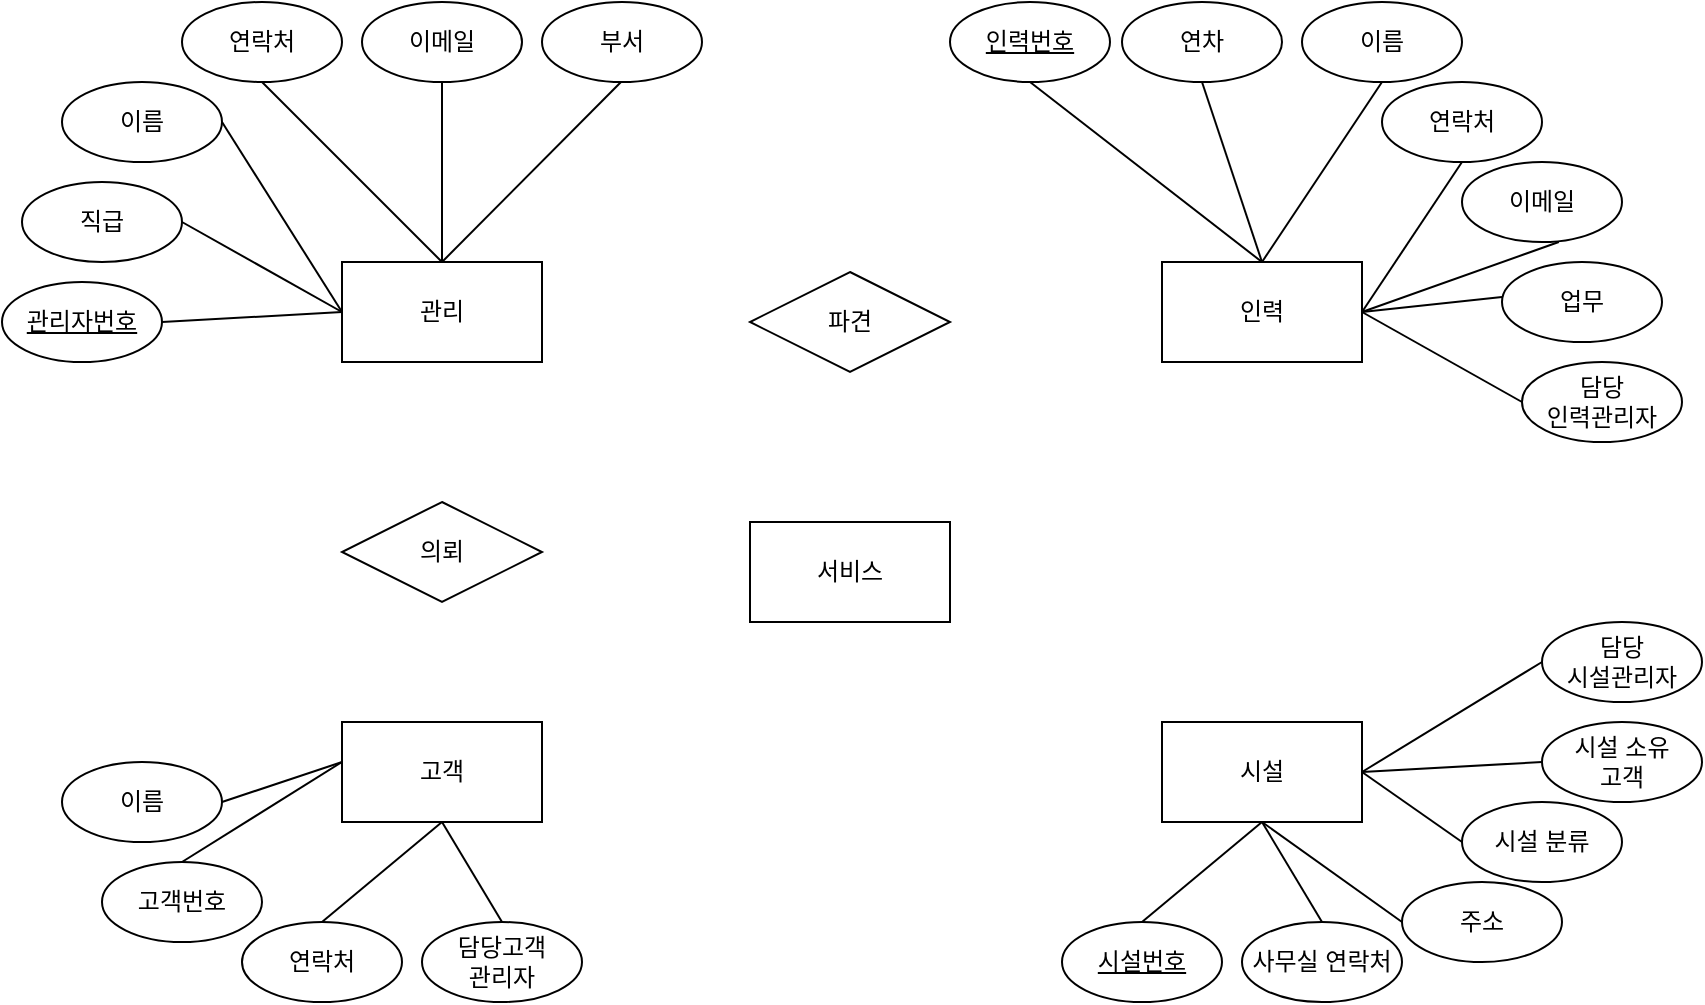 <mxfile version="13.7.7" type="github">
  <diagram id="VaJ7-ko4y-uZnoXssvZx" name="Page-1">
    <mxGraphModel dx="1038" dy="580" grid="1" gridSize="10" guides="1" tooltips="1" connect="1" arrows="1" fold="1" page="1" pageScale="1" pageWidth="1169" pageHeight="1654" math="0" shadow="0">
      <root>
        <mxCell id="0" />
        <mxCell id="1" parent="0" />
        <mxCell id="TSpwij709v6648APm9oL-2" value="관리" style="rounded=0;whiteSpace=wrap;html=1;" vertex="1" parent="1">
          <mxGeometry x="180" y="150" width="100" height="50" as="geometry" />
        </mxCell>
        <mxCell id="TSpwij709v6648APm9oL-3" value="인력" style="rounded=0;whiteSpace=wrap;html=1;" vertex="1" parent="1">
          <mxGeometry x="590" y="150" width="100" height="50" as="geometry" />
        </mxCell>
        <mxCell id="TSpwij709v6648APm9oL-4" value="고객" style="rounded=0;whiteSpace=wrap;html=1;" vertex="1" parent="1">
          <mxGeometry x="180" y="380" width="100" height="50" as="geometry" />
        </mxCell>
        <mxCell id="TSpwij709v6648APm9oL-5" value="시설" style="rounded=0;whiteSpace=wrap;html=1;" vertex="1" parent="1">
          <mxGeometry x="590" y="380" width="100" height="50" as="geometry" />
        </mxCell>
        <mxCell id="TSpwij709v6648APm9oL-6" value="파견" style="rhombus;whiteSpace=wrap;html=1;" vertex="1" parent="1">
          <mxGeometry x="384" y="155" width="100" height="50" as="geometry" />
        </mxCell>
        <mxCell id="TSpwij709v6648APm9oL-7" value="서비스" style="rounded=0;whiteSpace=wrap;html=1;" vertex="1" parent="1">
          <mxGeometry x="384" y="280" width="100" height="50" as="geometry" />
        </mxCell>
        <mxCell id="TSpwij709v6648APm9oL-8" value="의뢰" style="rhombus;whiteSpace=wrap;html=1;" vertex="1" parent="1">
          <mxGeometry x="180" y="270" width="100" height="50" as="geometry" />
        </mxCell>
        <mxCell id="TSpwij709v6648APm9oL-10" value="&lt;u&gt;관리자번호&lt;/u&gt;" style="ellipse;whiteSpace=wrap;html=1;" vertex="1" parent="1">
          <mxGeometry x="10" y="160" width="80" height="40" as="geometry" />
        </mxCell>
        <mxCell id="TSpwij709v6648APm9oL-14" value="이름" style="ellipse;whiteSpace=wrap;html=1;" vertex="1" parent="1">
          <mxGeometry x="40" y="60" width="80" height="40" as="geometry" />
        </mxCell>
        <mxCell id="TSpwij709v6648APm9oL-15" value="직급" style="ellipse;whiteSpace=wrap;html=1;" vertex="1" parent="1">
          <mxGeometry x="20" y="110" width="80" height="40" as="geometry" />
        </mxCell>
        <mxCell id="TSpwij709v6648APm9oL-16" value="연락처" style="ellipse;whiteSpace=wrap;html=1;" vertex="1" parent="1">
          <mxGeometry x="100" y="20" width="80" height="40" as="geometry" />
        </mxCell>
        <mxCell id="TSpwij709v6648APm9oL-17" value="이메일" style="ellipse;whiteSpace=wrap;html=1;" vertex="1" parent="1">
          <mxGeometry x="190" y="20" width="80" height="40" as="geometry" />
        </mxCell>
        <mxCell id="TSpwij709v6648APm9oL-20" value="부서" style="ellipse;whiteSpace=wrap;html=1;" vertex="1" parent="1">
          <mxGeometry x="280" y="20" width="80" height="40" as="geometry" />
        </mxCell>
        <mxCell id="TSpwij709v6648APm9oL-23" value="" style="endArrow=none;html=1;entryX=0;entryY=0.5;entryDx=0;entryDy=0;exitX=1;exitY=0.5;exitDx=0;exitDy=0;" edge="1" parent="1" source="TSpwij709v6648APm9oL-10" target="TSpwij709v6648APm9oL-2">
          <mxGeometry width="50" height="50" relative="1" as="geometry">
            <mxPoint x="340" y="280" as="sourcePoint" />
            <mxPoint x="390" y="230" as="targetPoint" />
          </mxGeometry>
        </mxCell>
        <mxCell id="TSpwij709v6648APm9oL-24" value="" style="endArrow=none;html=1;entryX=0;entryY=0.5;entryDx=0;entryDy=0;exitX=1;exitY=0.5;exitDx=0;exitDy=0;" edge="1" parent="1" source="TSpwij709v6648APm9oL-15" target="TSpwij709v6648APm9oL-2">
          <mxGeometry width="50" height="50" relative="1" as="geometry">
            <mxPoint x="110" y="125" as="sourcePoint" />
            <mxPoint x="200" y="120" as="targetPoint" />
          </mxGeometry>
        </mxCell>
        <mxCell id="TSpwij709v6648APm9oL-25" value="" style="endArrow=none;html=1;entryX=0;entryY=0.5;entryDx=0;entryDy=0;exitX=1;exitY=0.5;exitDx=0;exitDy=0;" edge="1" parent="1" target="TSpwij709v6648APm9oL-2">
          <mxGeometry width="50" height="50" relative="1" as="geometry">
            <mxPoint x="120" y="80" as="sourcePoint" />
            <mxPoint x="200" y="125" as="targetPoint" />
          </mxGeometry>
        </mxCell>
        <mxCell id="TSpwij709v6648APm9oL-26" value="" style="endArrow=none;html=1;entryX=0.5;entryY=0;entryDx=0;entryDy=0;exitX=1;exitY=0.5;exitDx=0;exitDy=0;" edge="1" parent="1" target="TSpwij709v6648APm9oL-2">
          <mxGeometry width="50" height="50" relative="1" as="geometry">
            <mxPoint x="140" y="60" as="sourcePoint" />
            <mxPoint x="200" y="155" as="targetPoint" />
          </mxGeometry>
        </mxCell>
        <mxCell id="TSpwij709v6648APm9oL-27" value="" style="endArrow=none;html=1;exitX=1;exitY=0.5;exitDx=0;exitDy=0;" edge="1" parent="1" target="TSpwij709v6648APm9oL-2">
          <mxGeometry width="50" height="50" relative="1" as="geometry">
            <mxPoint x="230" y="60" as="sourcePoint" />
            <mxPoint x="320" y="150" as="targetPoint" />
          </mxGeometry>
        </mxCell>
        <mxCell id="TSpwij709v6648APm9oL-28" value="" style="endArrow=none;html=1;exitX=1;exitY=0.5;exitDx=0;exitDy=0;entryX=0.5;entryY=0;entryDx=0;entryDy=0;" edge="1" parent="1" target="TSpwij709v6648APm9oL-2">
          <mxGeometry width="50" height="50" relative="1" as="geometry">
            <mxPoint x="319.5" y="60" as="sourcePoint" />
            <mxPoint x="319.5" y="150" as="targetPoint" />
          </mxGeometry>
        </mxCell>
        <mxCell id="TSpwij709v6648APm9oL-30" value="이름" style="ellipse;whiteSpace=wrap;html=1;" vertex="1" parent="1">
          <mxGeometry x="40" y="400" width="80" height="40" as="geometry" />
        </mxCell>
        <mxCell id="TSpwij709v6648APm9oL-31" value="고객번호" style="ellipse;whiteSpace=wrap;html=1;" vertex="1" parent="1">
          <mxGeometry x="60" y="450" width="80" height="40" as="geometry" />
        </mxCell>
        <mxCell id="TSpwij709v6648APm9oL-32" value="연락처" style="ellipse;whiteSpace=wrap;html=1;" vertex="1" parent="1">
          <mxGeometry x="130" y="480" width="80" height="40" as="geometry" />
        </mxCell>
        <mxCell id="TSpwij709v6648APm9oL-33" value="담당고객&lt;br&gt;관리자" style="ellipse;whiteSpace=wrap;html=1;" vertex="1" parent="1">
          <mxGeometry x="220" y="480" width="80" height="40" as="geometry" />
        </mxCell>
        <mxCell id="TSpwij709v6648APm9oL-35" value="" style="endArrow=none;html=1;entryX=0.5;entryY=1;entryDx=0;entryDy=0;" edge="1" parent="1" target="TSpwij709v6648APm9oL-4">
          <mxGeometry width="50" height="50" relative="1" as="geometry">
            <mxPoint x="170" y="480" as="sourcePoint" />
            <mxPoint x="220" y="430" as="targetPoint" />
          </mxGeometry>
        </mxCell>
        <mxCell id="TSpwij709v6648APm9oL-36" value="" style="endArrow=none;html=1;entryX=0.5;entryY=1;entryDx=0;entryDy=0;exitX=0.5;exitY=0;exitDx=0;exitDy=0;" edge="1" parent="1" source="TSpwij709v6648APm9oL-31">
          <mxGeometry width="50" height="50" relative="1" as="geometry">
            <mxPoint x="120" y="450" as="sourcePoint" />
            <mxPoint x="180" y="400" as="targetPoint" />
          </mxGeometry>
        </mxCell>
        <mxCell id="TSpwij709v6648APm9oL-37" value="" style="endArrow=none;html=1;exitX=1;exitY=0.5;exitDx=0;exitDy=0;" edge="1" parent="1" source="TSpwij709v6648APm9oL-30">
          <mxGeometry width="50" height="50" relative="1" as="geometry">
            <mxPoint x="110" y="400" as="sourcePoint" />
            <mxPoint x="180" y="400" as="targetPoint" />
          </mxGeometry>
        </mxCell>
        <mxCell id="TSpwij709v6648APm9oL-38" value="" style="endArrow=none;html=1;exitX=0.5;exitY=0;exitDx=0;exitDy=0;entryX=0.5;entryY=1;entryDx=0;entryDy=0;" edge="1" parent="1" source="TSpwij709v6648APm9oL-33" target="TSpwij709v6648APm9oL-4">
          <mxGeometry width="50" height="50" relative="1" as="geometry">
            <mxPoint x="430" y="320" as="sourcePoint" />
            <mxPoint x="480" y="270" as="targetPoint" />
          </mxGeometry>
        </mxCell>
        <mxCell id="TSpwij709v6648APm9oL-39" value="&lt;u&gt;인력번호&lt;/u&gt;" style="ellipse;whiteSpace=wrap;html=1;" vertex="1" parent="1">
          <mxGeometry x="484" y="20" width="80" height="40" as="geometry" />
        </mxCell>
        <mxCell id="TSpwij709v6648APm9oL-40" value="연차" style="ellipse;whiteSpace=wrap;html=1;" vertex="1" parent="1">
          <mxGeometry x="570" y="20" width="80" height="40" as="geometry" />
        </mxCell>
        <mxCell id="TSpwij709v6648APm9oL-41" value="이름" style="ellipse;whiteSpace=wrap;html=1;" vertex="1" parent="1">
          <mxGeometry x="660" y="20" width="80" height="40" as="geometry" />
        </mxCell>
        <mxCell id="TSpwij709v6648APm9oL-42" value="연락처" style="ellipse;whiteSpace=wrap;html=1;" vertex="1" parent="1">
          <mxGeometry x="700" y="60" width="80" height="40" as="geometry" />
        </mxCell>
        <mxCell id="TSpwij709v6648APm9oL-43" value="이메일" style="ellipse;whiteSpace=wrap;html=1;" vertex="1" parent="1">
          <mxGeometry x="740" y="100" width="80" height="40" as="geometry" />
        </mxCell>
        <mxCell id="TSpwij709v6648APm9oL-44" value="업무" style="ellipse;whiteSpace=wrap;html=1;" vertex="1" parent="1">
          <mxGeometry x="760" y="150" width="80" height="40" as="geometry" />
        </mxCell>
        <mxCell id="TSpwij709v6648APm9oL-45" value="담당&lt;br&gt;인력관리자" style="ellipse;whiteSpace=wrap;html=1;" vertex="1" parent="1">
          <mxGeometry x="770" y="200" width="80" height="40" as="geometry" />
        </mxCell>
        <mxCell id="TSpwij709v6648APm9oL-46" value="" style="endArrow=none;html=1;entryX=0.5;entryY=1;entryDx=0;entryDy=0;" edge="1" parent="1" target="TSpwij709v6648APm9oL-39">
          <mxGeometry width="50" height="50" relative="1" as="geometry">
            <mxPoint x="640" y="150" as="sourcePoint" />
            <mxPoint x="520" y="70" as="targetPoint" />
          </mxGeometry>
        </mxCell>
        <mxCell id="TSpwij709v6648APm9oL-47" value="" style="endArrow=none;html=1;entryX=0.5;entryY=1;entryDx=0;entryDy=0;" edge="1" parent="1">
          <mxGeometry width="50" height="50" relative="1" as="geometry">
            <mxPoint x="640" y="150" as="sourcePoint" />
            <mxPoint x="610" y="60" as="targetPoint" />
          </mxGeometry>
        </mxCell>
        <mxCell id="TSpwij709v6648APm9oL-48" value="" style="endArrow=none;html=1;entryX=0.5;entryY=1;entryDx=0;entryDy=0;exitX=0.5;exitY=0;exitDx=0;exitDy=0;" edge="1" parent="1" source="TSpwij709v6648APm9oL-3">
          <mxGeometry width="50" height="50" relative="1" as="geometry">
            <mxPoint x="730" y="150" as="sourcePoint" />
            <mxPoint x="700" y="60" as="targetPoint" />
          </mxGeometry>
        </mxCell>
        <mxCell id="TSpwij709v6648APm9oL-49" value="" style="endArrow=none;html=1;entryX=0.5;entryY=1;entryDx=0;entryDy=0;exitX=1;exitY=0.5;exitDx=0;exitDy=0;" edge="1" parent="1" source="TSpwij709v6648APm9oL-3">
          <mxGeometry width="50" height="50" relative="1" as="geometry">
            <mxPoint x="690" y="170" as="sourcePoint" />
            <mxPoint x="740" y="100" as="targetPoint" />
          </mxGeometry>
        </mxCell>
        <mxCell id="TSpwij709v6648APm9oL-50" value="" style="endArrow=none;html=1;exitX=1;exitY=0.5;exitDx=0;exitDy=0;entryX=0.605;entryY=1;entryDx=0;entryDy=0;entryPerimeter=0;" edge="1" parent="1" source="TSpwij709v6648APm9oL-3" target="TSpwij709v6648APm9oL-43">
          <mxGeometry width="50" height="50" relative="1" as="geometry">
            <mxPoint x="730" y="212.5" as="sourcePoint" />
            <mxPoint x="780" y="138" as="targetPoint" />
          </mxGeometry>
        </mxCell>
        <mxCell id="TSpwij709v6648APm9oL-51" value="" style="endArrow=none;html=1;entryX=0.5;entryY=1;entryDx=0;entryDy=0;exitX=1;exitY=0.5;exitDx=0;exitDy=0;" edge="1" parent="1" source="TSpwij709v6648APm9oL-3">
          <mxGeometry width="50" height="50" relative="1" as="geometry">
            <mxPoint x="670" y="205" as="sourcePoint" />
            <mxPoint x="760" y="167.5" as="targetPoint" />
          </mxGeometry>
        </mxCell>
        <mxCell id="TSpwij709v6648APm9oL-52" value="" style="endArrow=none;html=1;entryX=0;entryY=0.5;entryDx=0;entryDy=0;exitX=1;exitY=0.5;exitDx=0;exitDy=0;" edge="1" parent="1" source="TSpwij709v6648APm9oL-3" target="TSpwij709v6648APm9oL-45">
          <mxGeometry width="50" height="50" relative="1" as="geometry">
            <mxPoint x="430" y="310" as="sourcePoint" />
            <mxPoint x="480" y="260" as="targetPoint" />
          </mxGeometry>
        </mxCell>
        <mxCell id="TSpwij709v6648APm9oL-53" value="&lt;u&gt;시설번호&lt;/u&gt;" style="ellipse;whiteSpace=wrap;html=1;" vertex="1" parent="1">
          <mxGeometry x="540" y="480" width="80" height="40" as="geometry" />
        </mxCell>
        <mxCell id="TSpwij709v6648APm9oL-54" value="사무실 연락처" style="ellipse;whiteSpace=wrap;html=1;" vertex="1" parent="1">
          <mxGeometry x="630" y="480" width="80" height="40" as="geometry" />
        </mxCell>
        <mxCell id="TSpwij709v6648APm9oL-55" value="주소" style="ellipse;whiteSpace=wrap;html=1;" vertex="1" parent="1">
          <mxGeometry x="710" y="460" width="80" height="40" as="geometry" />
        </mxCell>
        <mxCell id="TSpwij709v6648APm9oL-56" value="시설 분류" style="ellipse;whiteSpace=wrap;html=1;" vertex="1" parent="1">
          <mxGeometry x="740" y="420" width="80" height="40" as="geometry" />
        </mxCell>
        <mxCell id="TSpwij709v6648APm9oL-57" value="시설 소유 &lt;br&gt;고객" style="ellipse;whiteSpace=wrap;html=1;" vertex="1" parent="1">
          <mxGeometry x="780" y="380" width="80" height="40" as="geometry" />
        </mxCell>
        <mxCell id="TSpwij709v6648APm9oL-58" value="담당&lt;br&gt;시설관리자" style="ellipse;whiteSpace=wrap;html=1;" vertex="1" parent="1">
          <mxGeometry x="780" y="330" width="80" height="40" as="geometry" />
        </mxCell>
        <mxCell id="TSpwij709v6648APm9oL-59" value="" style="endArrow=none;html=1;entryX=0.5;entryY=1;entryDx=0;entryDy=0;exitX=0.5;exitY=0;exitDx=0;exitDy=0;" edge="1" parent="1" source="TSpwij709v6648APm9oL-53" target="TSpwij709v6648APm9oL-5">
          <mxGeometry width="50" height="50" relative="1" as="geometry">
            <mxPoint x="430" y="320" as="sourcePoint" />
            <mxPoint x="480" y="270" as="targetPoint" />
          </mxGeometry>
        </mxCell>
        <mxCell id="TSpwij709v6648APm9oL-60" value="" style="endArrow=none;html=1;entryX=0;entryY=0.5;entryDx=0;entryDy=0;exitX=1;exitY=0.5;exitDx=0;exitDy=0;" edge="1" parent="1" source="TSpwij709v6648APm9oL-5" target="TSpwij709v6648APm9oL-58">
          <mxGeometry width="50" height="50" relative="1" as="geometry">
            <mxPoint x="690" y="410" as="sourcePoint" />
            <mxPoint x="750" y="360" as="targetPoint" />
          </mxGeometry>
        </mxCell>
        <mxCell id="TSpwij709v6648APm9oL-61" value="" style="endArrow=none;html=1;entryX=0.5;entryY=1;entryDx=0;entryDy=0;exitX=0.5;exitY=0;exitDx=0;exitDy=0;" edge="1" parent="1" source="TSpwij709v6648APm9oL-54" target="TSpwij709v6648APm9oL-5">
          <mxGeometry width="50" height="50" relative="1" as="geometry">
            <mxPoint x="430" y="320" as="sourcePoint" />
            <mxPoint x="480" y="270" as="targetPoint" />
          </mxGeometry>
        </mxCell>
        <mxCell id="TSpwij709v6648APm9oL-62" value="" style="endArrow=none;html=1;entryX=0;entryY=0.5;entryDx=0;entryDy=0;exitX=0.5;exitY=1;exitDx=0;exitDy=0;" edge="1" parent="1" source="TSpwij709v6648APm9oL-5" target="TSpwij709v6648APm9oL-55">
          <mxGeometry width="50" height="50" relative="1" as="geometry">
            <mxPoint x="760" y="570" as="sourcePoint" />
            <mxPoint x="730" y="520" as="targetPoint" />
          </mxGeometry>
        </mxCell>
        <mxCell id="TSpwij709v6648APm9oL-63" value="" style="endArrow=none;html=1;entryX=0;entryY=0.5;entryDx=0;entryDy=0;exitX=1;exitY=0.5;exitDx=0;exitDy=0;" edge="1" parent="1" source="TSpwij709v6648APm9oL-5" target="TSpwij709v6648APm9oL-56">
          <mxGeometry width="50" height="50" relative="1" as="geometry">
            <mxPoint x="430" y="320" as="sourcePoint" />
            <mxPoint x="480" y="270" as="targetPoint" />
          </mxGeometry>
        </mxCell>
        <mxCell id="TSpwij709v6648APm9oL-64" value="" style="endArrow=none;html=1;entryX=0;entryY=0.5;entryDx=0;entryDy=0;exitX=1;exitY=0.5;exitDx=0;exitDy=0;" edge="1" parent="1" source="TSpwij709v6648APm9oL-5" target="TSpwij709v6648APm9oL-57">
          <mxGeometry width="50" height="50" relative="1" as="geometry">
            <mxPoint x="430" y="320" as="sourcePoint" />
            <mxPoint x="480" y="270" as="targetPoint" />
          </mxGeometry>
        </mxCell>
      </root>
    </mxGraphModel>
  </diagram>
</mxfile>
